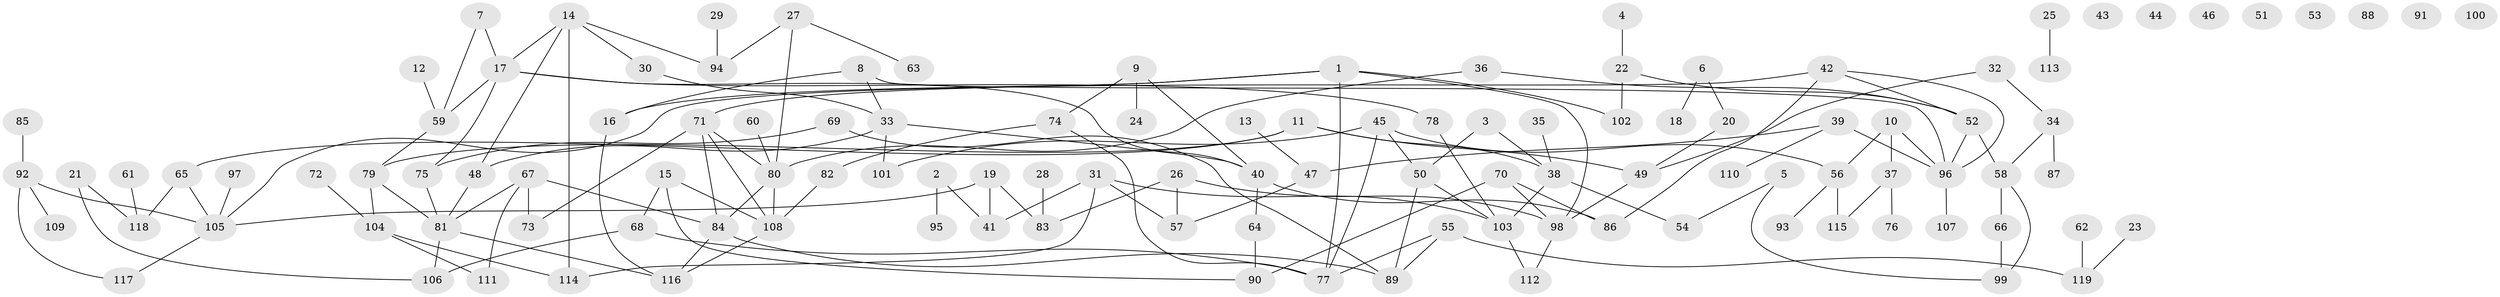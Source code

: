 // coarse degree distribution, {7: 0.060240963855421686, 1: 0.2289156626506024, 2: 0.20481927710843373, 4: 0.08433734939759036, 3: 0.18072289156626506, 5: 0.060240963855421686, 8: 0.03614457831325301, 0: 0.0963855421686747, 6: 0.04819277108433735}
// Generated by graph-tools (version 1.1) at 2025/23/03/03/25 07:23:29]
// undirected, 119 vertices, 157 edges
graph export_dot {
graph [start="1"]
  node [color=gray90,style=filled];
  1;
  2;
  3;
  4;
  5;
  6;
  7;
  8;
  9;
  10;
  11;
  12;
  13;
  14;
  15;
  16;
  17;
  18;
  19;
  20;
  21;
  22;
  23;
  24;
  25;
  26;
  27;
  28;
  29;
  30;
  31;
  32;
  33;
  34;
  35;
  36;
  37;
  38;
  39;
  40;
  41;
  42;
  43;
  44;
  45;
  46;
  47;
  48;
  49;
  50;
  51;
  52;
  53;
  54;
  55;
  56;
  57;
  58;
  59;
  60;
  61;
  62;
  63;
  64;
  65;
  66;
  67;
  68;
  69;
  70;
  71;
  72;
  73;
  74;
  75;
  76;
  77;
  78;
  79;
  80;
  81;
  82;
  83;
  84;
  85;
  86;
  87;
  88;
  89;
  90;
  91;
  92;
  93;
  94;
  95;
  96;
  97;
  98;
  99;
  100;
  101;
  102;
  103;
  104;
  105;
  106;
  107;
  108;
  109;
  110;
  111;
  112;
  113;
  114;
  115;
  116;
  117;
  118;
  119;
  1 -- 16;
  1 -- 71;
  1 -- 77;
  1 -- 98;
  1 -- 102;
  2 -- 41;
  2 -- 95;
  3 -- 38;
  3 -- 50;
  4 -- 22;
  5 -- 54;
  5 -- 99;
  6 -- 18;
  6 -- 20;
  7 -- 17;
  7 -- 59;
  8 -- 16;
  8 -- 33;
  8 -- 96;
  9 -- 24;
  9 -- 40;
  9 -- 74;
  10 -- 37;
  10 -- 56;
  10 -- 96;
  11 -- 38;
  11 -- 49;
  11 -- 65;
  11 -- 79;
  12 -- 59;
  13 -- 47;
  14 -- 17;
  14 -- 30;
  14 -- 48;
  14 -- 94;
  14 -- 114;
  15 -- 68;
  15 -- 90;
  15 -- 108;
  16 -- 116;
  17 -- 40;
  17 -- 59;
  17 -- 75;
  17 -- 78;
  19 -- 41;
  19 -- 83;
  19 -- 105;
  20 -- 49;
  21 -- 106;
  21 -- 118;
  22 -- 52;
  22 -- 102;
  23 -- 119;
  25 -- 113;
  26 -- 57;
  26 -- 83;
  26 -- 98;
  27 -- 63;
  27 -- 80;
  27 -- 94;
  28 -- 83;
  29 -- 94;
  30 -- 33;
  31 -- 41;
  31 -- 57;
  31 -- 103;
  31 -- 114;
  32 -- 34;
  32 -- 49;
  33 -- 40;
  33 -- 48;
  33 -- 101;
  34 -- 58;
  34 -- 87;
  35 -- 38;
  36 -- 52;
  36 -- 80;
  37 -- 76;
  37 -- 115;
  38 -- 54;
  38 -- 103;
  39 -- 47;
  39 -- 96;
  39 -- 110;
  40 -- 64;
  40 -- 86;
  42 -- 52;
  42 -- 86;
  42 -- 96;
  42 -- 105;
  45 -- 50;
  45 -- 56;
  45 -- 77;
  45 -- 101;
  47 -- 57;
  48 -- 81;
  49 -- 98;
  50 -- 89;
  50 -- 103;
  52 -- 58;
  52 -- 96;
  55 -- 77;
  55 -- 89;
  55 -- 119;
  56 -- 93;
  56 -- 115;
  58 -- 66;
  58 -- 99;
  59 -- 79;
  60 -- 80;
  61 -- 118;
  62 -- 119;
  64 -- 90;
  65 -- 105;
  65 -- 118;
  66 -- 99;
  67 -- 73;
  67 -- 81;
  67 -- 84;
  67 -- 111;
  68 -- 77;
  68 -- 106;
  69 -- 75;
  69 -- 89;
  70 -- 86;
  70 -- 90;
  70 -- 98;
  71 -- 73;
  71 -- 80;
  71 -- 84;
  71 -- 108;
  72 -- 104;
  74 -- 77;
  74 -- 82;
  75 -- 81;
  78 -- 103;
  79 -- 81;
  79 -- 104;
  80 -- 84;
  80 -- 108;
  81 -- 106;
  81 -- 116;
  82 -- 108;
  84 -- 89;
  84 -- 116;
  85 -- 92;
  92 -- 105;
  92 -- 109;
  92 -- 117;
  96 -- 107;
  97 -- 105;
  98 -- 112;
  103 -- 112;
  104 -- 111;
  104 -- 114;
  105 -- 117;
  108 -- 116;
}
